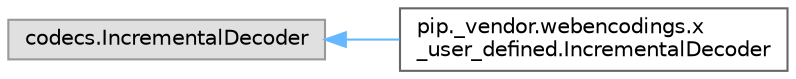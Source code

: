 digraph "Graphical Class Hierarchy"
{
 // LATEX_PDF_SIZE
  bgcolor="transparent";
  edge [fontname=Helvetica,fontsize=10,labelfontname=Helvetica,labelfontsize=10];
  node [fontname=Helvetica,fontsize=10,shape=box,height=0.2,width=0.4];
  rankdir="LR";
  Node0 [id="Node000000",label="codecs.IncrementalDecoder",height=0.2,width=0.4,color="grey60", fillcolor="#E0E0E0", style="filled",tooltip=" "];
  Node0 -> Node1 [id="edge976_Node000000_Node000001",dir="back",color="steelblue1",style="solid",tooltip=" "];
  Node1 [id="Node000001",label="pip._vendor.webencodings.x\l_user_defined.IncrementalDecoder",height=0.2,width=0.4,color="grey40", fillcolor="white", style="filled",URL="$classpip_1_1__vendor_1_1webencodings_1_1x__user__defined_1_1_incremental_decoder.html",tooltip=" "];
}
